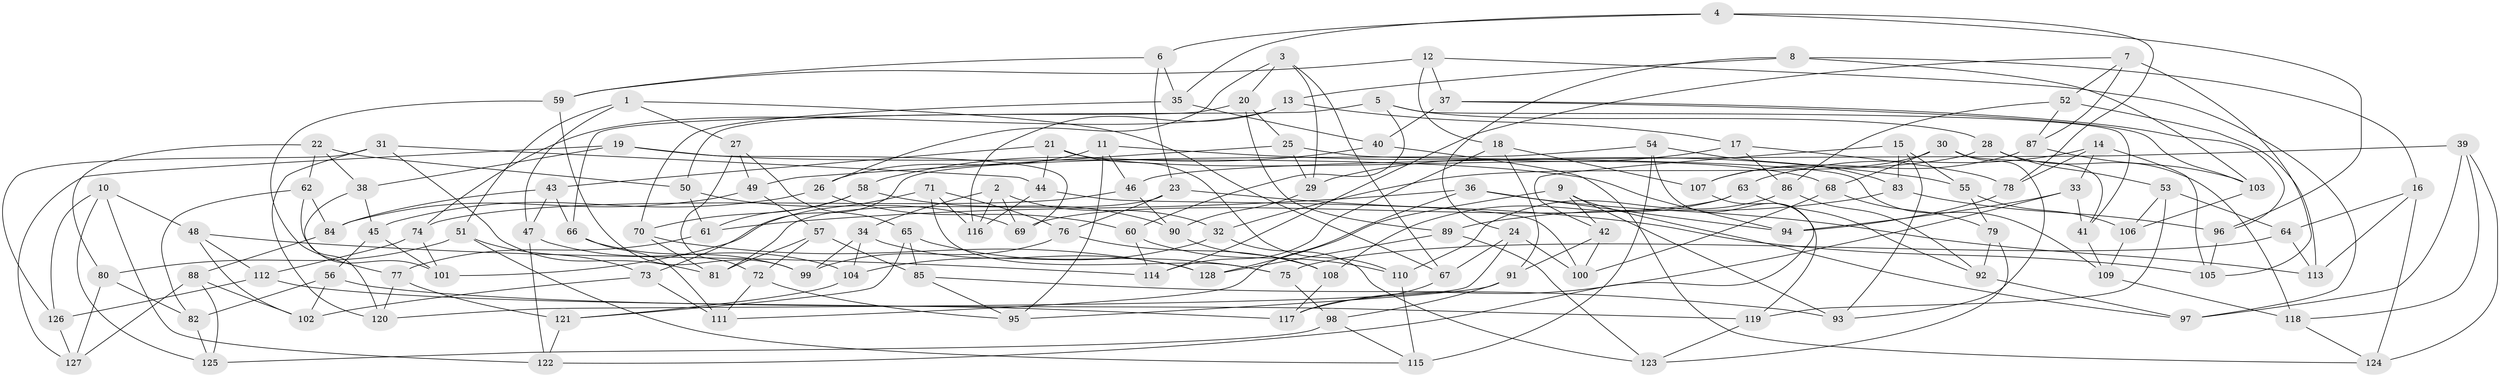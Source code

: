 // Generated by graph-tools (version 1.1) at 2025/16/03/09/25 04:16:37]
// undirected, 128 vertices, 256 edges
graph export_dot {
graph [start="1"]
  node [color=gray90,style=filled];
  1;
  2;
  3;
  4;
  5;
  6;
  7;
  8;
  9;
  10;
  11;
  12;
  13;
  14;
  15;
  16;
  17;
  18;
  19;
  20;
  21;
  22;
  23;
  24;
  25;
  26;
  27;
  28;
  29;
  30;
  31;
  32;
  33;
  34;
  35;
  36;
  37;
  38;
  39;
  40;
  41;
  42;
  43;
  44;
  45;
  46;
  47;
  48;
  49;
  50;
  51;
  52;
  53;
  54;
  55;
  56;
  57;
  58;
  59;
  60;
  61;
  62;
  63;
  64;
  65;
  66;
  67;
  68;
  69;
  70;
  71;
  72;
  73;
  74;
  75;
  76;
  77;
  78;
  79;
  80;
  81;
  82;
  83;
  84;
  85;
  86;
  87;
  88;
  89;
  90;
  91;
  92;
  93;
  94;
  95;
  96;
  97;
  98;
  99;
  100;
  101;
  102;
  103;
  104;
  105;
  106;
  107;
  108;
  109;
  110;
  111;
  112;
  113;
  114;
  115;
  116;
  117;
  118;
  119;
  120;
  121;
  122;
  123;
  124;
  125;
  126;
  127;
  128;
  1 -- 67;
  1 -- 27;
  1 -- 51;
  1 -- 47;
  2 -- 32;
  2 -- 34;
  2 -- 116;
  2 -- 69;
  3 -- 29;
  3 -- 26;
  3 -- 67;
  3 -- 20;
  4 -- 35;
  4 -- 78;
  4 -- 6;
  4 -- 96;
  5 -- 60;
  5 -- 66;
  5 -- 28;
  5 -- 41;
  6 -- 35;
  6 -- 23;
  6 -- 59;
  7 -- 105;
  7 -- 114;
  7 -- 52;
  7 -- 87;
  8 -- 16;
  8 -- 13;
  8 -- 24;
  8 -- 103;
  9 -- 128;
  9 -- 97;
  9 -- 93;
  9 -- 42;
  10 -- 122;
  10 -- 126;
  10 -- 125;
  10 -- 48;
  11 -- 46;
  11 -- 55;
  11 -- 26;
  11 -- 95;
  12 -- 18;
  12 -- 37;
  12 -- 97;
  12 -- 59;
  13 -- 74;
  13 -- 116;
  13 -- 17;
  14 -- 33;
  14 -- 105;
  14 -- 63;
  14 -- 78;
  15 -- 55;
  15 -- 83;
  15 -- 42;
  15 -- 93;
  16 -- 64;
  16 -- 113;
  16 -- 124;
  17 -- 29;
  17 -- 78;
  17 -- 86;
  18 -- 114;
  18 -- 91;
  18 -- 107;
  19 -- 38;
  19 -- 69;
  19 -- 127;
  19 -- 94;
  20 -- 89;
  20 -- 25;
  20 -- 50;
  21 -- 110;
  21 -- 43;
  21 -- 44;
  21 -- 68;
  22 -- 62;
  22 -- 80;
  22 -- 50;
  22 -- 38;
  23 -- 76;
  23 -- 105;
  23 -- 81;
  24 -- 120;
  24 -- 100;
  24 -- 67;
  25 -- 109;
  25 -- 49;
  25 -- 29;
  26 -- 45;
  26 -- 60;
  27 -- 49;
  27 -- 72;
  27 -- 65;
  28 -- 118;
  28 -- 53;
  28 -- 32;
  29 -- 90;
  30 -- 41;
  30 -- 93;
  30 -- 107;
  30 -- 68;
  31 -- 81;
  31 -- 126;
  31 -- 120;
  31 -- 44;
  32 -- 123;
  32 -- 104;
  33 -- 117;
  33 -- 41;
  33 -- 94;
  34 -- 99;
  34 -- 104;
  34 -- 128;
  35 -- 70;
  35 -- 40;
  36 -- 94;
  36 -- 113;
  36 -- 61;
  36 -- 111;
  37 -- 103;
  37 -- 40;
  37 -- 96;
  38 -- 45;
  38 -- 120;
  39 -- 124;
  39 -- 46;
  39 -- 118;
  39 -- 97;
  40 -- 124;
  40 -- 58;
  41 -- 109;
  42 -- 100;
  42 -- 91;
  43 -- 47;
  43 -- 84;
  43 -- 66;
  44 -- 100;
  44 -- 116;
  45 -- 101;
  45 -- 56;
  46 -- 90;
  46 -- 74;
  47 -- 122;
  47 -- 104;
  48 -- 114;
  48 -- 102;
  48 -- 112;
  49 -- 57;
  49 -- 84;
  50 -- 61;
  50 -- 69;
  51 -- 80;
  51 -- 115;
  51 -- 73;
  52 -- 86;
  52 -- 113;
  52 -- 87;
  53 -- 64;
  53 -- 106;
  53 -- 119;
  54 -- 73;
  54 -- 119;
  54 -- 83;
  54 -- 115;
  55 -- 106;
  55 -- 79;
  56 -- 82;
  56 -- 102;
  56 -- 119;
  57 -- 81;
  57 -- 85;
  57 -- 72;
  58 -- 90;
  58 -- 70;
  58 -- 61;
  59 -- 99;
  59 -- 77;
  60 -- 114;
  60 -- 110;
  61 -- 77;
  62 -- 82;
  62 -- 84;
  62 -- 101;
  63 -- 92;
  63 -- 69;
  63 -- 108;
  64 -- 113;
  64 -- 75;
  65 -- 121;
  65 -- 85;
  65 -- 75;
  66 -- 111;
  66 -- 99;
  67 -- 117;
  68 -- 79;
  68 -- 100;
  70 -- 81;
  70 -- 128;
  71 -- 75;
  71 -- 116;
  71 -- 101;
  71 -- 76;
  72 -- 111;
  72 -- 95;
  73 -- 102;
  73 -- 111;
  74 -- 112;
  74 -- 101;
  75 -- 98;
  76 -- 99;
  76 -- 108;
  77 -- 121;
  77 -- 120;
  78 -- 94;
  79 -- 123;
  79 -- 92;
  80 -- 82;
  80 -- 127;
  82 -- 125;
  83 -- 89;
  83 -- 96;
  84 -- 88;
  85 -- 93;
  85 -- 95;
  86 -- 110;
  86 -- 92;
  87 -- 107;
  87 -- 103;
  88 -- 102;
  88 -- 127;
  88 -- 125;
  89 -- 128;
  89 -- 123;
  90 -- 108;
  91 -- 98;
  91 -- 95;
  92 -- 97;
  96 -- 105;
  98 -- 115;
  98 -- 125;
  103 -- 106;
  104 -- 121;
  106 -- 109;
  107 -- 122;
  108 -- 117;
  109 -- 118;
  110 -- 115;
  112 -- 117;
  112 -- 126;
  118 -- 124;
  119 -- 123;
  121 -- 122;
  126 -- 127;
}
